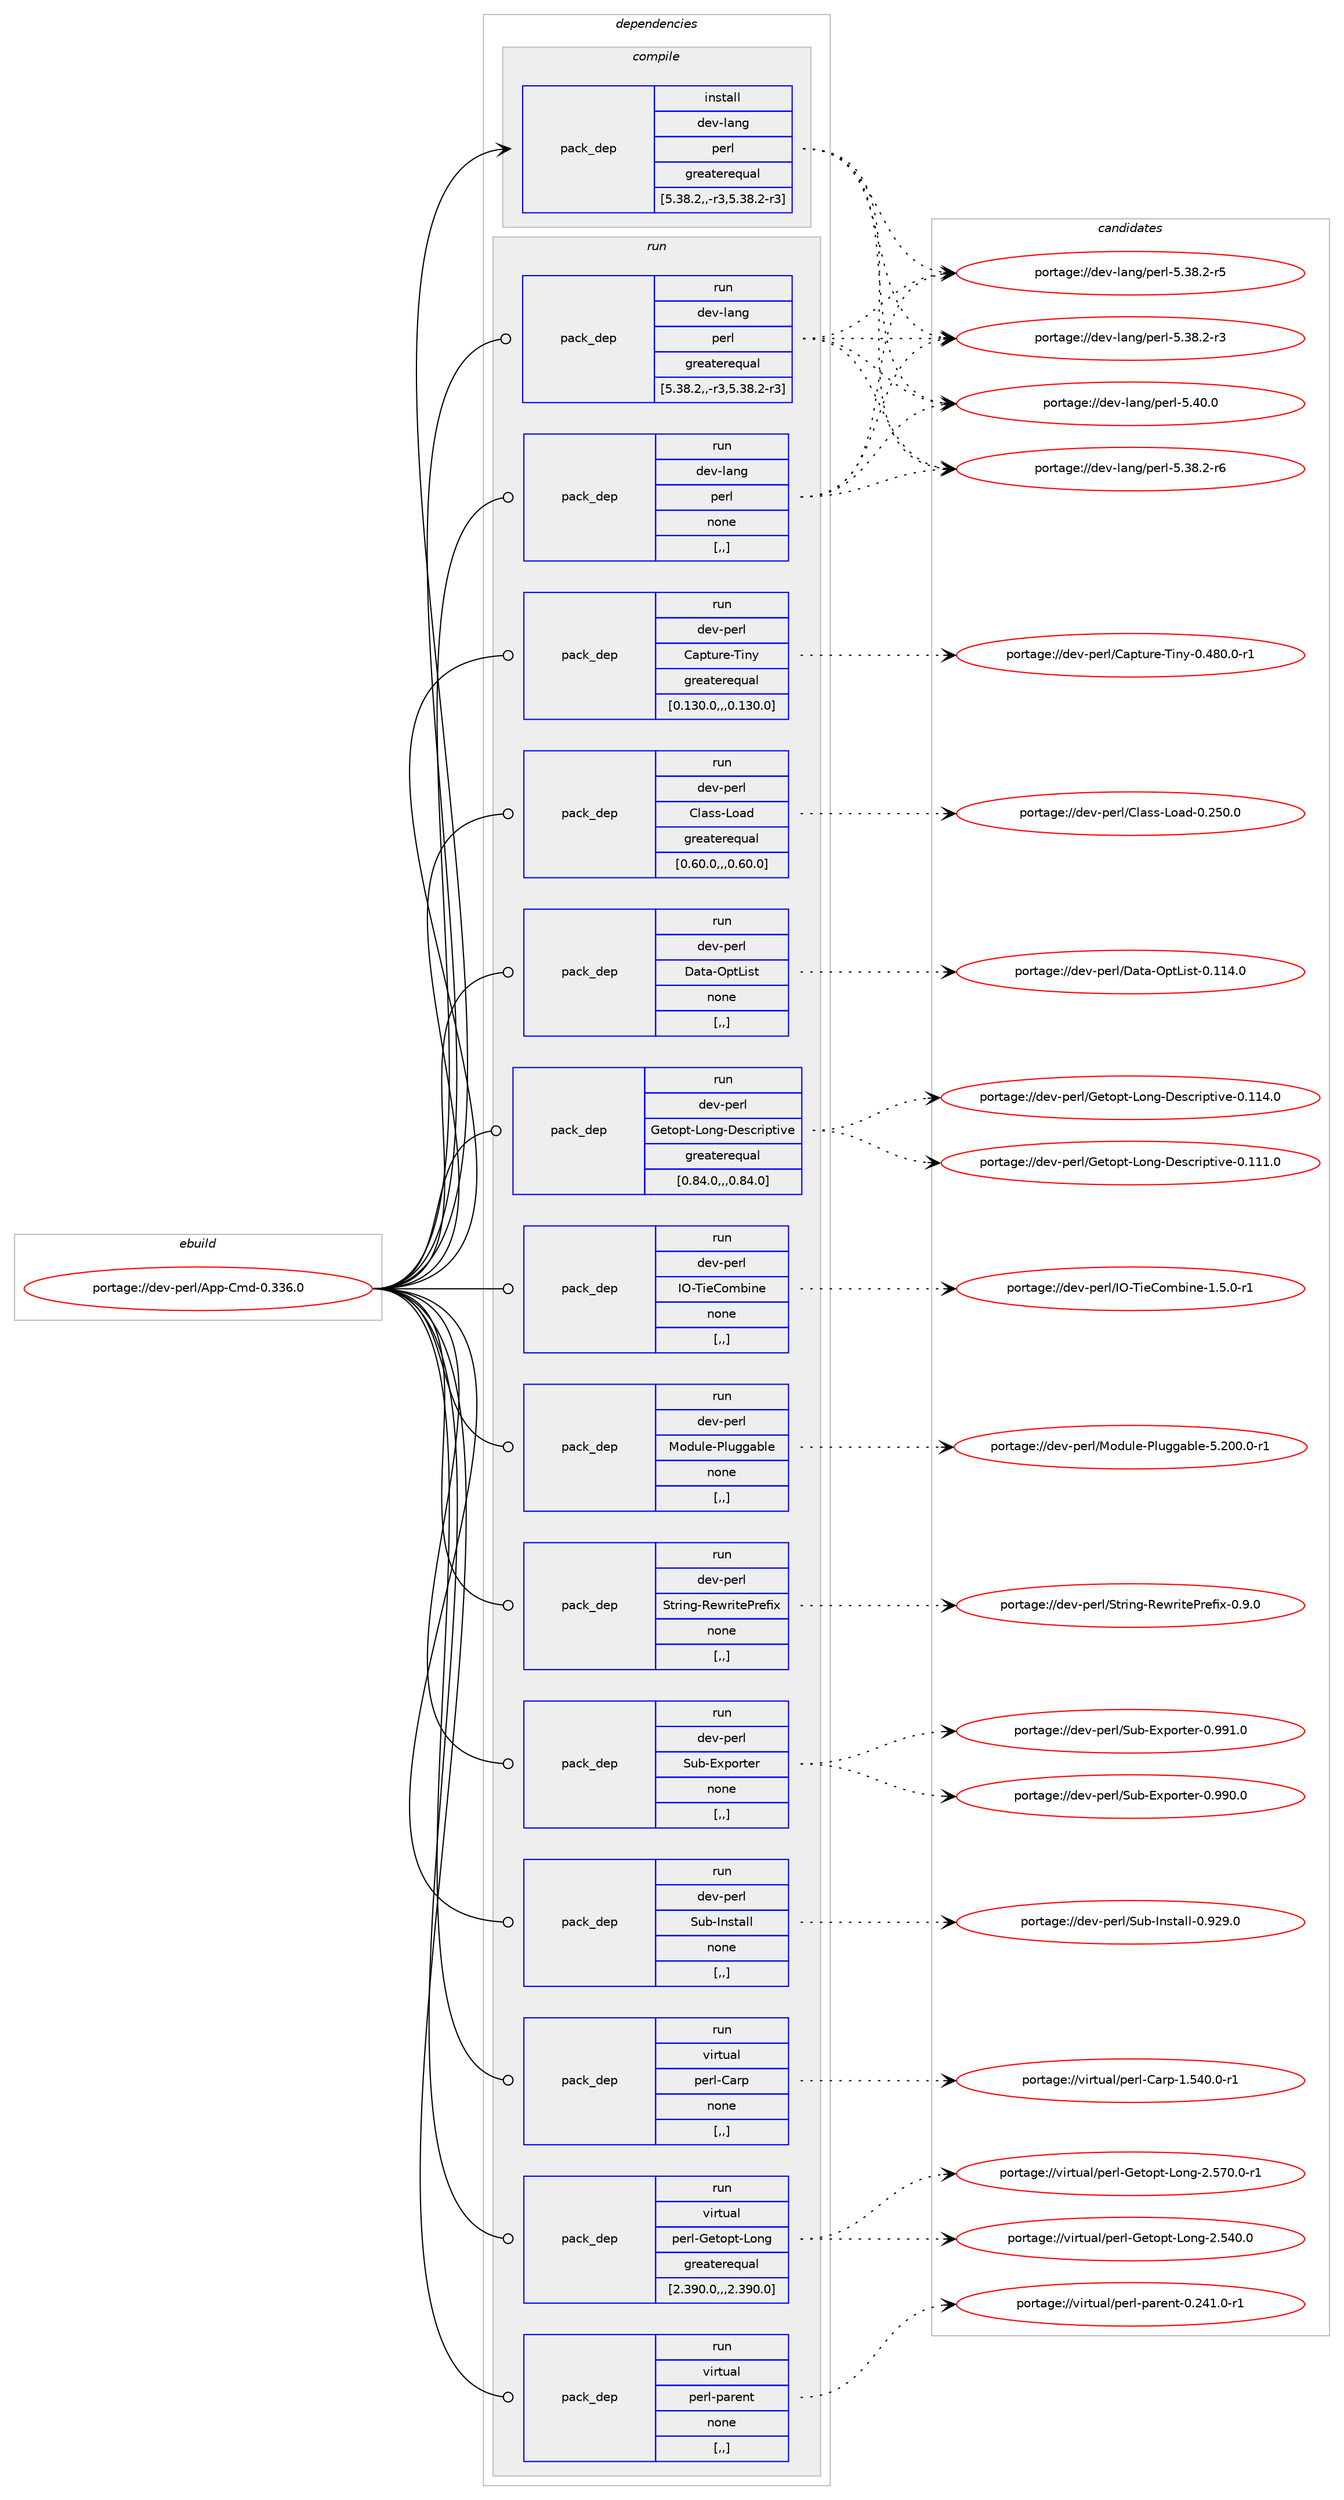 digraph prolog {

# *************
# Graph options
# *************

newrank=true;
concentrate=true;
compound=true;
graph [rankdir=LR,fontname=Helvetica,fontsize=10,ranksep=1.5];#, ranksep=2.5, nodesep=0.2];
edge  [arrowhead=vee];
node  [fontname=Helvetica,fontsize=10];

# **********
# The ebuild
# **********

subgraph cluster_leftcol {
color=gray;
label=<<i>ebuild</i>>;
id [label="portage://dev-perl/App-Cmd-0.336.0", color=red, width=4, href="../dev-perl/App-Cmd-0.336.0.svg"];
}

# ****************
# The dependencies
# ****************

subgraph cluster_midcol {
color=gray;
label=<<i>dependencies</i>>;
subgraph cluster_compile {
fillcolor="#eeeeee";
style=filled;
label=<<i>compile</i>>;
subgraph pack95092 {
dependency126096 [label=<<TABLE BORDER="0" CELLBORDER="1" CELLSPACING="0" CELLPADDING="4" WIDTH="220"><TR><TD ROWSPAN="6" CELLPADDING="30">pack_dep</TD></TR><TR><TD WIDTH="110">install</TD></TR><TR><TD>dev-lang</TD></TR><TR><TD>perl</TD></TR><TR><TD>greaterequal</TD></TR><TR><TD>[5.38.2,,-r3,5.38.2-r3]</TD></TR></TABLE>>, shape=none, color=blue];
}
id:e -> dependency126096:w [weight=20,style="solid",arrowhead="vee"];
}
subgraph cluster_compileandrun {
fillcolor="#eeeeee";
style=filled;
label=<<i>compile and run</i>>;
}
subgraph cluster_run {
fillcolor="#eeeeee";
style=filled;
label=<<i>run</i>>;
subgraph pack95093 {
dependency126097 [label=<<TABLE BORDER="0" CELLBORDER="1" CELLSPACING="0" CELLPADDING="4" WIDTH="220"><TR><TD ROWSPAN="6" CELLPADDING="30">pack_dep</TD></TR><TR><TD WIDTH="110">run</TD></TR><TR><TD>dev-lang</TD></TR><TR><TD>perl</TD></TR><TR><TD>greaterequal</TD></TR><TR><TD>[5.38.2,,-r3,5.38.2-r3]</TD></TR></TABLE>>, shape=none, color=blue];
}
id:e -> dependency126097:w [weight=20,style="solid",arrowhead="odot"];
subgraph pack95094 {
dependency126098 [label=<<TABLE BORDER="0" CELLBORDER="1" CELLSPACING="0" CELLPADDING="4" WIDTH="220"><TR><TD ROWSPAN="6" CELLPADDING="30">pack_dep</TD></TR><TR><TD WIDTH="110">run</TD></TR><TR><TD>dev-lang</TD></TR><TR><TD>perl</TD></TR><TR><TD>none</TD></TR><TR><TD>[,,]</TD></TR></TABLE>>, shape=none, color=blue];
}
id:e -> dependency126098:w [weight=20,style="solid",arrowhead="odot"];
subgraph pack95095 {
dependency126099 [label=<<TABLE BORDER="0" CELLBORDER="1" CELLSPACING="0" CELLPADDING="4" WIDTH="220"><TR><TD ROWSPAN="6" CELLPADDING="30">pack_dep</TD></TR><TR><TD WIDTH="110">run</TD></TR><TR><TD>dev-perl</TD></TR><TR><TD>Capture-Tiny</TD></TR><TR><TD>greaterequal</TD></TR><TR><TD>[0.130.0,,,0.130.0]</TD></TR></TABLE>>, shape=none, color=blue];
}
id:e -> dependency126099:w [weight=20,style="solid",arrowhead="odot"];
subgraph pack95096 {
dependency126100 [label=<<TABLE BORDER="0" CELLBORDER="1" CELLSPACING="0" CELLPADDING="4" WIDTH="220"><TR><TD ROWSPAN="6" CELLPADDING="30">pack_dep</TD></TR><TR><TD WIDTH="110">run</TD></TR><TR><TD>dev-perl</TD></TR><TR><TD>Class-Load</TD></TR><TR><TD>greaterequal</TD></TR><TR><TD>[0.60.0,,,0.60.0]</TD></TR></TABLE>>, shape=none, color=blue];
}
id:e -> dependency126100:w [weight=20,style="solid",arrowhead="odot"];
subgraph pack95097 {
dependency126101 [label=<<TABLE BORDER="0" CELLBORDER="1" CELLSPACING="0" CELLPADDING="4" WIDTH="220"><TR><TD ROWSPAN="6" CELLPADDING="30">pack_dep</TD></TR><TR><TD WIDTH="110">run</TD></TR><TR><TD>dev-perl</TD></TR><TR><TD>Data-OptList</TD></TR><TR><TD>none</TD></TR><TR><TD>[,,]</TD></TR></TABLE>>, shape=none, color=blue];
}
id:e -> dependency126101:w [weight=20,style="solid",arrowhead="odot"];
subgraph pack95098 {
dependency126102 [label=<<TABLE BORDER="0" CELLBORDER="1" CELLSPACING="0" CELLPADDING="4" WIDTH="220"><TR><TD ROWSPAN="6" CELLPADDING="30">pack_dep</TD></TR><TR><TD WIDTH="110">run</TD></TR><TR><TD>dev-perl</TD></TR><TR><TD>Getopt-Long-Descriptive</TD></TR><TR><TD>greaterequal</TD></TR><TR><TD>[0.84.0,,,0.84.0]</TD></TR></TABLE>>, shape=none, color=blue];
}
id:e -> dependency126102:w [weight=20,style="solid",arrowhead="odot"];
subgraph pack95099 {
dependency126103 [label=<<TABLE BORDER="0" CELLBORDER="1" CELLSPACING="0" CELLPADDING="4" WIDTH="220"><TR><TD ROWSPAN="6" CELLPADDING="30">pack_dep</TD></TR><TR><TD WIDTH="110">run</TD></TR><TR><TD>dev-perl</TD></TR><TR><TD>IO-TieCombine</TD></TR><TR><TD>none</TD></TR><TR><TD>[,,]</TD></TR></TABLE>>, shape=none, color=blue];
}
id:e -> dependency126103:w [weight=20,style="solid",arrowhead="odot"];
subgraph pack95100 {
dependency126104 [label=<<TABLE BORDER="0" CELLBORDER="1" CELLSPACING="0" CELLPADDING="4" WIDTH="220"><TR><TD ROWSPAN="6" CELLPADDING="30">pack_dep</TD></TR><TR><TD WIDTH="110">run</TD></TR><TR><TD>dev-perl</TD></TR><TR><TD>Module-Pluggable</TD></TR><TR><TD>none</TD></TR><TR><TD>[,,]</TD></TR></TABLE>>, shape=none, color=blue];
}
id:e -> dependency126104:w [weight=20,style="solid",arrowhead="odot"];
subgraph pack95101 {
dependency126105 [label=<<TABLE BORDER="0" CELLBORDER="1" CELLSPACING="0" CELLPADDING="4" WIDTH="220"><TR><TD ROWSPAN="6" CELLPADDING="30">pack_dep</TD></TR><TR><TD WIDTH="110">run</TD></TR><TR><TD>dev-perl</TD></TR><TR><TD>String-RewritePrefix</TD></TR><TR><TD>none</TD></TR><TR><TD>[,,]</TD></TR></TABLE>>, shape=none, color=blue];
}
id:e -> dependency126105:w [weight=20,style="solid",arrowhead="odot"];
subgraph pack95102 {
dependency126106 [label=<<TABLE BORDER="0" CELLBORDER="1" CELLSPACING="0" CELLPADDING="4" WIDTH="220"><TR><TD ROWSPAN="6" CELLPADDING="30">pack_dep</TD></TR><TR><TD WIDTH="110">run</TD></TR><TR><TD>dev-perl</TD></TR><TR><TD>Sub-Exporter</TD></TR><TR><TD>none</TD></TR><TR><TD>[,,]</TD></TR></TABLE>>, shape=none, color=blue];
}
id:e -> dependency126106:w [weight=20,style="solid",arrowhead="odot"];
subgraph pack95103 {
dependency126107 [label=<<TABLE BORDER="0" CELLBORDER="1" CELLSPACING="0" CELLPADDING="4" WIDTH="220"><TR><TD ROWSPAN="6" CELLPADDING="30">pack_dep</TD></TR><TR><TD WIDTH="110">run</TD></TR><TR><TD>dev-perl</TD></TR><TR><TD>Sub-Install</TD></TR><TR><TD>none</TD></TR><TR><TD>[,,]</TD></TR></TABLE>>, shape=none, color=blue];
}
id:e -> dependency126107:w [weight=20,style="solid",arrowhead="odot"];
subgraph pack95104 {
dependency126108 [label=<<TABLE BORDER="0" CELLBORDER="1" CELLSPACING="0" CELLPADDING="4" WIDTH="220"><TR><TD ROWSPAN="6" CELLPADDING="30">pack_dep</TD></TR><TR><TD WIDTH="110">run</TD></TR><TR><TD>virtual</TD></TR><TR><TD>perl-Carp</TD></TR><TR><TD>none</TD></TR><TR><TD>[,,]</TD></TR></TABLE>>, shape=none, color=blue];
}
id:e -> dependency126108:w [weight=20,style="solid",arrowhead="odot"];
subgraph pack95105 {
dependency126109 [label=<<TABLE BORDER="0" CELLBORDER="1" CELLSPACING="0" CELLPADDING="4" WIDTH="220"><TR><TD ROWSPAN="6" CELLPADDING="30">pack_dep</TD></TR><TR><TD WIDTH="110">run</TD></TR><TR><TD>virtual</TD></TR><TR><TD>perl-Getopt-Long</TD></TR><TR><TD>greaterequal</TD></TR><TR><TD>[2.390.0,,,2.390.0]</TD></TR></TABLE>>, shape=none, color=blue];
}
id:e -> dependency126109:w [weight=20,style="solid",arrowhead="odot"];
subgraph pack95106 {
dependency126110 [label=<<TABLE BORDER="0" CELLBORDER="1" CELLSPACING="0" CELLPADDING="4" WIDTH="220"><TR><TD ROWSPAN="6" CELLPADDING="30">pack_dep</TD></TR><TR><TD WIDTH="110">run</TD></TR><TR><TD>virtual</TD></TR><TR><TD>perl-parent</TD></TR><TR><TD>none</TD></TR><TR><TD>[,,]</TD></TR></TABLE>>, shape=none, color=blue];
}
id:e -> dependency126110:w [weight=20,style="solid",arrowhead="odot"];
}
}

# **************
# The candidates
# **************

subgraph cluster_choices {
rank=same;
color=gray;
label=<<i>candidates</i>>;

subgraph choice95092 {
color=black;
nodesep=1;
choice10010111845108971101034711210111410845534652484648 [label="portage://dev-lang/perl-5.40.0", color=red, width=4,href="../dev-lang/perl-5.40.0.svg"];
choice100101118451089711010347112101114108455346515646504511454 [label="portage://dev-lang/perl-5.38.2-r6", color=red, width=4,href="../dev-lang/perl-5.38.2-r6.svg"];
choice100101118451089711010347112101114108455346515646504511453 [label="portage://dev-lang/perl-5.38.2-r5", color=red, width=4,href="../dev-lang/perl-5.38.2-r5.svg"];
choice100101118451089711010347112101114108455346515646504511451 [label="portage://dev-lang/perl-5.38.2-r3", color=red, width=4,href="../dev-lang/perl-5.38.2-r3.svg"];
dependency126096:e -> choice10010111845108971101034711210111410845534652484648:w [style=dotted,weight="100"];
dependency126096:e -> choice100101118451089711010347112101114108455346515646504511454:w [style=dotted,weight="100"];
dependency126096:e -> choice100101118451089711010347112101114108455346515646504511453:w [style=dotted,weight="100"];
dependency126096:e -> choice100101118451089711010347112101114108455346515646504511451:w [style=dotted,weight="100"];
}
subgraph choice95093 {
color=black;
nodesep=1;
choice10010111845108971101034711210111410845534652484648 [label="portage://dev-lang/perl-5.40.0", color=red, width=4,href="../dev-lang/perl-5.40.0.svg"];
choice100101118451089711010347112101114108455346515646504511454 [label="portage://dev-lang/perl-5.38.2-r6", color=red, width=4,href="../dev-lang/perl-5.38.2-r6.svg"];
choice100101118451089711010347112101114108455346515646504511453 [label="portage://dev-lang/perl-5.38.2-r5", color=red, width=4,href="../dev-lang/perl-5.38.2-r5.svg"];
choice100101118451089711010347112101114108455346515646504511451 [label="portage://dev-lang/perl-5.38.2-r3", color=red, width=4,href="../dev-lang/perl-5.38.2-r3.svg"];
dependency126097:e -> choice10010111845108971101034711210111410845534652484648:w [style=dotted,weight="100"];
dependency126097:e -> choice100101118451089711010347112101114108455346515646504511454:w [style=dotted,weight="100"];
dependency126097:e -> choice100101118451089711010347112101114108455346515646504511453:w [style=dotted,weight="100"];
dependency126097:e -> choice100101118451089711010347112101114108455346515646504511451:w [style=dotted,weight="100"];
}
subgraph choice95094 {
color=black;
nodesep=1;
choice10010111845108971101034711210111410845534652484648 [label="portage://dev-lang/perl-5.40.0", color=red, width=4,href="../dev-lang/perl-5.40.0.svg"];
choice100101118451089711010347112101114108455346515646504511454 [label="portage://dev-lang/perl-5.38.2-r6", color=red, width=4,href="../dev-lang/perl-5.38.2-r6.svg"];
choice100101118451089711010347112101114108455346515646504511453 [label="portage://dev-lang/perl-5.38.2-r5", color=red, width=4,href="../dev-lang/perl-5.38.2-r5.svg"];
choice100101118451089711010347112101114108455346515646504511451 [label="portage://dev-lang/perl-5.38.2-r3", color=red, width=4,href="../dev-lang/perl-5.38.2-r3.svg"];
dependency126098:e -> choice10010111845108971101034711210111410845534652484648:w [style=dotted,weight="100"];
dependency126098:e -> choice100101118451089711010347112101114108455346515646504511454:w [style=dotted,weight="100"];
dependency126098:e -> choice100101118451089711010347112101114108455346515646504511453:w [style=dotted,weight="100"];
dependency126098:e -> choice100101118451089711010347112101114108455346515646504511451:w [style=dotted,weight="100"];
}
subgraph choice95095 {
color=black;
nodesep=1;
choice10010111845112101114108476797112116117114101458410511012145484652564846484511449 [label="portage://dev-perl/Capture-Tiny-0.480.0-r1", color=red, width=4,href="../dev-perl/Capture-Tiny-0.480.0-r1.svg"];
dependency126099:e -> choice10010111845112101114108476797112116117114101458410511012145484652564846484511449:w [style=dotted,weight="100"];
}
subgraph choice95096 {
color=black;
nodesep=1;
choice100101118451121011141084767108971151154576111971004548465053484648 [label="portage://dev-perl/Class-Load-0.250.0", color=red, width=4,href="../dev-perl/Class-Load-0.250.0.svg"];
dependency126100:e -> choice100101118451121011141084767108971151154576111971004548465053484648:w [style=dotted,weight="100"];
}
subgraph choice95097 {
color=black;
nodesep=1;
choice10010111845112101114108476897116974579112116761051151164548464949524648 [label="portage://dev-perl/Data-OptList-0.114.0", color=red, width=4,href="../dev-perl/Data-OptList-0.114.0.svg"];
dependency126101:e -> choice10010111845112101114108476897116974579112116761051151164548464949524648:w [style=dotted,weight="100"];
}
subgraph choice95098 {
color=black;
nodesep=1;
choice10010111845112101114108477110111611111211645761111101034568101115991141051121161051181014548464949524648 [label="portage://dev-perl/Getopt-Long-Descriptive-0.114.0", color=red, width=4,href="../dev-perl/Getopt-Long-Descriptive-0.114.0.svg"];
choice10010111845112101114108477110111611111211645761111101034568101115991141051121161051181014548464949494648 [label="portage://dev-perl/Getopt-Long-Descriptive-0.111.0", color=red, width=4,href="../dev-perl/Getopt-Long-Descriptive-0.111.0.svg"];
dependency126102:e -> choice10010111845112101114108477110111611111211645761111101034568101115991141051121161051181014548464949524648:w [style=dotted,weight="100"];
dependency126102:e -> choice10010111845112101114108477110111611111211645761111101034568101115991141051121161051181014548464949494648:w [style=dotted,weight="100"];
}
subgraph choice95099 {
color=black;
nodesep=1;
choice10010111845112101114108477379458410510167111109981051101014549465346484511449 [label="portage://dev-perl/IO-TieCombine-1.5.0-r1", color=red, width=4,href="../dev-perl/IO-TieCombine-1.5.0-r1.svg"];
dependency126103:e -> choice10010111845112101114108477379458410510167111109981051101014549465346484511449:w [style=dotted,weight="100"];
}
subgraph choice95100 {
color=black;
nodesep=1;
choice1001011184511210111410847771111001171081014580108117103103979810810145534650484846484511449 [label="portage://dev-perl/Module-Pluggable-5.200.0-r1", color=red, width=4,href="../dev-perl/Module-Pluggable-5.200.0-r1.svg"];
dependency126104:e -> choice1001011184511210111410847771111001171081014580108117103103979810810145534650484846484511449:w [style=dotted,weight="100"];
}
subgraph choice95101 {
color=black;
nodesep=1;
choice100101118451121011141084783116114105110103458210111911410511610180114101102105120454846574648 [label="portage://dev-perl/String-RewritePrefix-0.9.0", color=red, width=4,href="../dev-perl/String-RewritePrefix-0.9.0.svg"];
dependency126105:e -> choice100101118451121011141084783116114105110103458210111911410511610180114101102105120454846574648:w [style=dotted,weight="100"];
}
subgraph choice95102 {
color=black;
nodesep=1;
choice1001011184511210111410847831179845691201121111141161011144548465757494648 [label="portage://dev-perl/Sub-Exporter-0.991.0", color=red, width=4,href="../dev-perl/Sub-Exporter-0.991.0.svg"];
choice1001011184511210111410847831179845691201121111141161011144548465757484648 [label="portage://dev-perl/Sub-Exporter-0.990.0", color=red, width=4,href="../dev-perl/Sub-Exporter-0.990.0.svg"];
dependency126106:e -> choice1001011184511210111410847831179845691201121111141161011144548465757494648:w [style=dotted,weight="100"];
dependency126106:e -> choice1001011184511210111410847831179845691201121111141161011144548465757484648:w [style=dotted,weight="100"];
}
subgraph choice95103 {
color=black;
nodesep=1;
choice100101118451121011141084783117984573110115116971081084548465750574648 [label="portage://dev-perl/Sub-Install-0.929.0", color=red, width=4,href="../dev-perl/Sub-Install-0.929.0.svg"];
dependency126107:e -> choice100101118451121011141084783117984573110115116971081084548465750574648:w [style=dotted,weight="100"];
}
subgraph choice95104 {
color=black;
nodesep=1;
choice118105114116117971084711210111410845679711411245494653524846484511449 [label="portage://virtual/perl-Carp-1.540.0-r1", color=red, width=4,href="../virtual/perl-Carp-1.540.0-r1.svg"];
dependency126108:e -> choice118105114116117971084711210111410845679711411245494653524846484511449:w [style=dotted,weight="100"];
}
subgraph choice95105 {
color=black;
nodesep=1;
choice11810511411611797108471121011141084571101116111112116457611111010345504653554846484511449 [label="portage://virtual/perl-Getopt-Long-2.570.0-r1", color=red, width=4,href="../virtual/perl-Getopt-Long-2.570.0-r1.svg"];
choice1181051141161179710847112101114108457110111611111211645761111101034550465352484648 [label="portage://virtual/perl-Getopt-Long-2.540.0", color=red, width=4,href="../virtual/perl-Getopt-Long-2.540.0.svg"];
dependency126109:e -> choice11810511411611797108471121011141084571101116111112116457611111010345504653554846484511449:w [style=dotted,weight="100"];
dependency126109:e -> choice1181051141161179710847112101114108457110111611111211645761111101034550465352484648:w [style=dotted,weight="100"];
}
subgraph choice95106 {
color=black;
nodesep=1;
choice1181051141161179710847112101114108451129711410111011645484650524946484511449 [label="portage://virtual/perl-parent-0.241.0-r1", color=red, width=4,href="../virtual/perl-parent-0.241.0-r1.svg"];
dependency126110:e -> choice1181051141161179710847112101114108451129711410111011645484650524946484511449:w [style=dotted,weight="100"];
}
}

}
